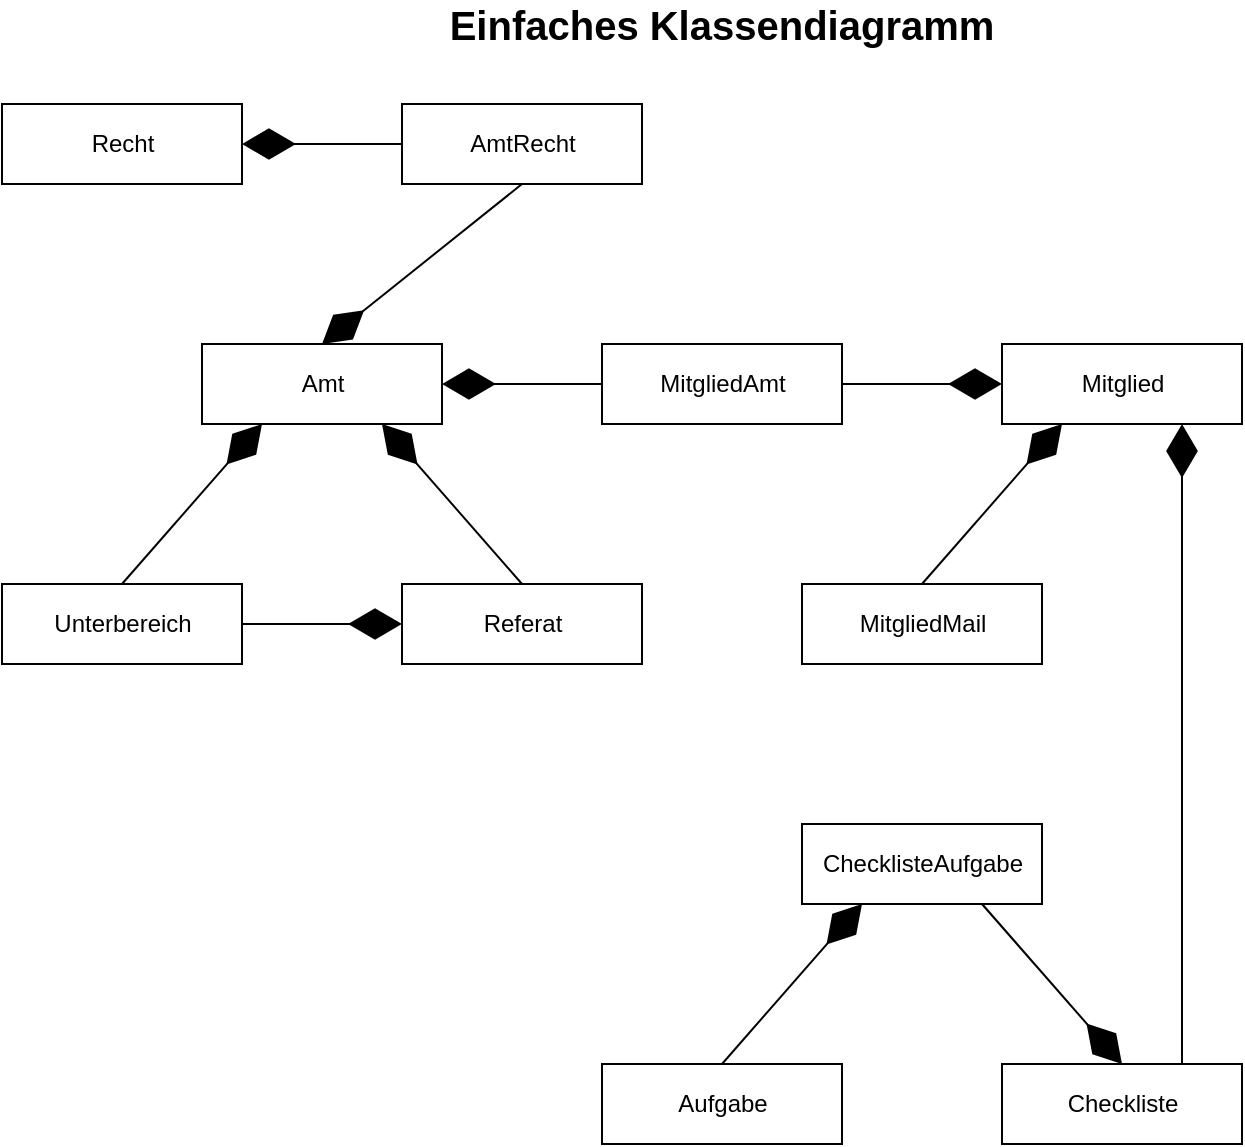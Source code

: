 <mxfile version="13.0.3" type="device" pages="5"><diagram id="-GaCeGY9IQlKQTL6xgo8" name="Klassendiagramm"><mxGraphModel dx="1422" dy="822" grid="1" gridSize="10" guides="1" tooltips="1" connect="1" arrows="1" fold="1" page="1" pageScale="1" pageWidth="827" pageHeight="1169" math="0" shadow="0"><root><mxCell id="0y8ZE8eVX21EEAkt_wUZ-0"/><mxCell id="0y8ZE8eVX21EEAkt_wUZ-1" parent="0y8ZE8eVX21EEAkt_wUZ-0"/><mxCell id="0y8ZE8eVX21EEAkt_wUZ-2" value="Amt" style="html=1;" parent="0y8ZE8eVX21EEAkt_wUZ-1" vertex="1"><mxGeometry x="180" y="200" width="120" height="40" as="geometry"/></mxCell><mxCell id="0y8ZE8eVX21EEAkt_wUZ-3" value="Unterbereich" style="html=1;" parent="0y8ZE8eVX21EEAkt_wUZ-1" vertex="1"><mxGeometry x="80" y="320" width="120" height="40" as="geometry"/></mxCell><mxCell id="0y8ZE8eVX21EEAkt_wUZ-4" value="Referat" style="html=1;" parent="0y8ZE8eVX21EEAkt_wUZ-1" vertex="1"><mxGeometry x="280" y="320" width="120" height="40" as="geometry"/></mxCell><mxCell id="0y8ZE8eVX21EEAkt_wUZ-5" value="Recht" style="html=1;" parent="0y8ZE8eVX21EEAkt_wUZ-1" vertex="1"><mxGeometry x="80" y="80" width="120" height="40" as="geometry"/></mxCell><mxCell id="0y8ZE8eVX21EEAkt_wUZ-6" value="AmtRecht" style="html=1;" parent="0y8ZE8eVX21EEAkt_wUZ-1" vertex="1"><mxGeometry x="280" y="80" width="120" height="40" as="geometry"/></mxCell><mxCell id="0y8ZE8eVX21EEAkt_wUZ-7" value="Checkliste" style="html=1;" parent="0y8ZE8eVX21EEAkt_wUZ-1" vertex="1"><mxGeometry x="580" y="560" width="120" height="40" as="geometry"/></mxCell><mxCell id="0y8ZE8eVX21EEAkt_wUZ-8" value="Aufgabe" style="html=1;" parent="0y8ZE8eVX21EEAkt_wUZ-1" vertex="1"><mxGeometry x="380" y="560" width="120" height="40" as="geometry"/></mxCell><mxCell id="0y8ZE8eVX21EEAkt_wUZ-9" value="ChecklisteAufgabe" style="html=1;" parent="0y8ZE8eVX21EEAkt_wUZ-1" vertex="1"><mxGeometry x="480" y="440" width="120" height="40" as="geometry"/></mxCell><mxCell id="0y8ZE8eVX21EEAkt_wUZ-10" value="Mitglied" style="html=1;" parent="0y8ZE8eVX21EEAkt_wUZ-1" vertex="1"><mxGeometry x="580" y="200" width="120" height="40" as="geometry"/></mxCell><mxCell id="0y8ZE8eVX21EEAkt_wUZ-11" value="MitgliedAmt" style="html=1;" parent="0y8ZE8eVX21EEAkt_wUZ-1" vertex="1"><mxGeometry x="380" y="200" width="120" height="40" as="geometry"/></mxCell><mxCell id="0y8ZE8eVX21EEAkt_wUZ-12" value="MitgliedMail" style="html=1;" parent="0y8ZE8eVX21EEAkt_wUZ-1" vertex="1"><mxGeometry x="480" y="320" width="120" height="40" as="geometry"/></mxCell><mxCell id="0y8ZE8eVX21EEAkt_wUZ-17" value="" style="endArrow=diamondThin;endFill=1;endSize=24;html=1;entryX=0;entryY=0.5;entryDx=0;entryDy=0;exitX=1;exitY=0.5;exitDx=0;exitDy=0;" parent="0y8ZE8eVX21EEAkt_wUZ-1" source="0y8ZE8eVX21EEAkt_wUZ-3" target="0y8ZE8eVX21EEAkt_wUZ-4" edge="1"><mxGeometry width="160" relative="1" as="geometry"><mxPoint x="240" y="430" as="sourcePoint"/><mxPoint x="490" y="460" as="targetPoint"/></mxGeometry></mxCell><mxCell id="0y8ZE8eVX21EEAkt_wUZ-18" value="" style="endArrow=diamondThin;endFill=1;endSize=24;html=1;exitX=0.5;exitY=0;exitDx=0;exitDy=0;entryX=0.75;entryY=1;entryDx=0;entryDy=0;" parent="0y8ZE8eVX21EEAkt_wUZ-1" source="0y8ZE8eVX21EEAkt_wUZ-4" target="0y8ZE8eVX21EEAkt_wUZ-2" edge="1"><mxGeometry width="160" relative="1" as="geometry"><mxPoint x="330" y="460" as="sourcePoint"/><mxPoint x="490" y="460" as="targetPoint"/></mxGeometry></mxCell><mxCell id="0y8ZE8eVX21EEAkt_wUZ-19" value="" style="endArrow=diamondThin;endFill=1;endSize=24;html=1;exitX=0.5;exitY=0;exitDx=0;exitDy=0;entryX=0.25;entryY=1;entryDx=0;entryDy=0;" parent="0y8ZE8eVX21EEAkt_wUZ-1" source="0y8ZE8eVX21EEAkt_wUZ-3" target="0y8ZE8eVX21EEAkt_wUZ-2" edge="1"><mxGeometry width="160" relative="1" as="geometry"><mxPoint x="330" y="460" as="sourcePoint"/><mxPoint x="490" y="460" as="targetPoint"/></mxGeometry></mxCell><mxCell id="0y8ZE8eVX21EEAkt_wUZ-21" value="" style="endArrow=diamondThin;endFill=1;endSize=24;html=1;exitX=0.5;exitY=0;exitDx=0;exitDy=0;entryX=0.25;entryY=1;entryDx=0;entryDy=0;" parent="0y8ZE8eVX21EEAkt_wUZ-1" source="0y8ZE8eVX21EEAkt_wUZ-8" target="0y8ZE8eVX21EEAkt_wUZ-9" edge="1"><mxGeometry width="160" relative="1" as="geometry"><mxPoint x="270" y="700" as="sourcePoint"/><mxPoint x="430" y="700" as="targetPoint"/></mxGeometry></mxCell><mxCell id="0y8ZE8eVX21EEAkt_wUZ-23" value="" style="endArrow=diamondThin;endFill=1;endSize=24;html=1;exitX=0.75;exitY=1;exitDx=0;exitDy=0;entryX=0.5;entryY=0;entryDx=0;entryDy=0;" parent="0y8ZE8eVX21EEAkt_wUZ-1" source="0y8ZE8eVX21EEAkt_wUZ-9" target="0y8ZE8eVX21EEAkt_wUZ-7" edge="1"><mxGeometry width="160" relative="1" as="geometry"><mxPoint x="270" y="700" as="sourcePoint"/><mxPoint x="430" y="700" as="targetPoint"/></mxGeometry></mxCell><mxCell id="0y8ZE8eVX21EEAkt_wUZ-25" value="" style="endArrow=diamondThin;endFill=1;endSize=24;html=1;exitX=0.5;exitY=1;exitDx=0;exitDy=0;entryX=0.5;entryY=0;entryDx=0;entryDy=0;" parent="0y8ZE8eVX21EEAkt_wUZ-1" source="0y8ZE8eVX21EEAkt_wUZ-6" target="0y8ZE8eVX21EEAkt_wUZ-2" edge="1"><mxGeometry width="160" relative="1" as="geometry"><mxPoint x="370" y="200" as="sourcePoint"/><mxPoint x="530" y="200" as="targetPoint"/></mxGeometry></mxCell><mxCell id="0y8ZE8eVX21EEAkt_wUZ-26" value="" style="endArrow=diamondThin;endFill=1;endSize=24;html=1;exitX=0;exitY=0.5;exitDx=0;exitDy=0;entryX=1;entryY=0.5;entryDx=0;entryDy=0;" parent="0y8ZE8eVX21EEAkt_wUZ-1" source="0y8ZE8eVX21EEAkt_wUZ-6" target="0y8ZE8eVX21EEAkt_wUZ-5" edge="1"><mxGeometry width="160" relative="1" as="geometry"><mxPoint x="370" y="200" as="sourcePoint"/><mxPoint x="530" y="200" as="targetPoint"/></mxGeometry></mxCell><mxCell id="0y8ZE8eVX21EEAkt_wUZ-27" value="" style="endArrow=diamondThin;endFill=1;endSize=24;html=1;entryX=0;entryY=0.5;entryDx=0;entryDy=0;exitX=1;exitY=0.5;exitDx=0;exitDy=0;" parent="0y8ZE8eVX21EEAkt_wUZ-1" source="0y8ZE8eVX21EEAkt_wUZ-11" target="0y8ZE8eVX21EEAkt_wUZ-10" edge="1"><mxGeometry width="160" relative="1" as="geometry"><mxPoint x="510" y="260" as="sourcePoint"/><mxPoint x="530" y="270" as="targetPoint"/></mxGeometry></mxCell><mxCell id="0y8ZE8eVX21EEAkt_wUZ-28" value="" style="endArrow=diamondThin;endFill=1;endSize=24;html=1;exitX=0.5;exitY=0;exitDx=0;exitDy=0;entryX=0.25;entryY=1;entryDx=0;entryDy=0;" parent="0y8ZE8eVX21EEAkt_wUZ-1" source="0y8ZE8eVX21EEAkt_wUZ-12" target="0y8ZE8eVX21EEAkt_wUZ-10" edge="1"><mxGeometry width="160" relative="1" as="geometry"><mxPoint x="330" y="360" as="sourcePoint"/><mxPoint x="490" y="360" as="targetPoint"/></mxGeometry></mxCell><mxCell id="0y8ZE8eVX21EEAkt_wUZ-29" value="" style="endArrow=diamondThin;endFill=1;endSize=24;html=1;exitX=0;exitY=0.5;exitDx=0;exitDy=0;entryX=1;entryY=0.5;entryDx=0;entryDy=0;" parent="0y8ZE8eVX21EEAkt_wUZ-1" source="0y8ZE8eVX21EEAkt_wUZ-11" target="0y8ZE8eVX21EEAkt_wUZ-2" edge="1"><mxGeometry width="160" relative="1" as="geometry"><mxPoint x="370" y="360" as="sourcePoint"/><mxPoint x="530" y="360" as="targetPoint"/></mxGeometry></mxCell><mxCell id="0y8ZE8eVX21EEAkt_wUZ-30" value="Einfaches Klassendiagramm" style="text;html=1;strokeColor=none;fillColor=none;align=center;verticalAlign=middle;whiteSpace=wrap;rounded=0;fontStyle=1;fontSize=20;" parent="0y8ZE8eVX21EEAkt_wUZ-1" vertex="1"><mxGeometry x="280" y="30" width="320" height="20" as="geometry"/></mxCell><mxCell id="yAGW6sIzhvujSGLpkIu1-0" value="" style="endArrow=diamondThin;endFill=1;endSize=24;html=1;fontSize=20;entryX=0.75;entryY=1;entryDx=0;entryDy=0;exitX=0.75;exitY=0;exitDx=0;exitDy=0;" parent="0y8ZE8eVX21EEAkt_wUZ-1" source="0y8ZE8eVX21EEAkt_wUZ-7" target="0y8ZE8eVX21EEAkt_wUZ-10" edge="1"><mxGeometry width="160" relative="1" as="geometry"><mxPoint x="690" y="370" as="sourcePoint"/><mxPoint x="530" y="380" as="targetPoint"/></mxGeometry></mxCell></root></mxGraphModel></diagram><diagram id="AsVw8zVLFvLbzTqLfMkw" name="Paketdiagramm"><mxGraphModel dx="1422" dy="822" grid="1" gridSize="10" guides="1" tooltips="1" connect="1" arrows="1" fold="1" page="1" pageScale="1" pageWidth="827" pageHeight="1169" math="0" shadow="0"><root><mxCell id="0"/><mxCell id="1" parent="0"/><mxCell id="ZtEYIvTHr4DzocXvCcvD-11" value="" style="group" parent="1" vertex="1" connectable="0"><mxGeometry x="80" y="300" width="200" height="140" as="geometry"/></mxCell><mxCell id="ZtEYIvTHr4DzocXvCcvD-12" value="Historie" style="html=1;fontStyle=1;" parent="ZtEYIvTHr4DzocXvCcvD-11" vertex="1"><mxGeometry width="101.25" height="20" as="geometry"/></mxCell><mxCell id="ZtEYIvTHr4DzocXvCcvD-13" value="" style="rounded=0;whiteSpace=wrap;html=1;" parent="ZtEYIvTHr4DzocXvCcvD-11" vertex="1"><mxGeometry y="20" width="200" height="110" as="geometry"/></mxCell><mxCell id="ZtEYIvTHr4DzocXvCcvD-41" value="Historie laden" style="html=1;dropTarget=0;" parent="ZtEYIvTHr4DzocXvCcvD-11" vertex="1"><mxGeometry x="10" y="30" width="180" height="40" as="geometry"/></mxCell><mxCell id="ZtEYIvTHr4DzocXvCcvD-42" value="" style="shape=component;jettyWidth=8;jettyHeight=4;" parent="ZtEYIvTHr4DzocXvCcvD-41" vertex="1"><mxGeometry x="1" width="20" height="20" relative="1" as="geometry"><mxPoint x="-27" y="7" as="offset"/></mxGeometry></mxCell><mxCell id="ZtEYIvTHr4DzocXvCcvD-43" value="Historie filtern" style="html=1;dropTarget=0;" parent="ZtEYIvTHr4DzocXvCcvD-11" vertex="1"><mxGeometry x="10" y="80" width="180" height="40" as="geometry"/></mxCell><mxCell id="ZtEYIvTHr4DzocXvCcvD-44" value="" style="shape=component;jettyWidth=8;jettyHeight=4;" parent="ZtEYIvTHr4DzocXvCcvD-43" vertex="1"><mxGeometry x="1" width="20" height="20" relative="1" as="geometry"><mxPoint x="-27" y="7" as="offset"/></mxGeometry></mxCell><mxCell id="ZtEYIvTHr4DzocXvCcvD-38" value="" style="group" parent="1" vertex="1" connectable="0"><mxGeometry x="80" y="100" width="200" height="100" as="geometry"/></mxCell><mxCell id="ZtEYIvTHr4DzocXvCcvD-39" value="Ämter" style="html=1;fontStyle=1;" parent="ZtEYIvTHr4DzocXvCcvD-38" vertex="1"><mxGeometry width="101.25" height="20" as="geometry"/></mxCell><mxCell id="ZtEYIvTHr4DzocXvCcvD-40" value="" style="rounded=0;whiteSpace=wrap;html=1;" parent="ZtEYIvTHr4DzocXvCcvD-38" vertex="1"><mxGeometry y="20" width="200" height="60" as="geometry"/></mxCell><mxCell id="ZtEYIvTHr4DzocXvCcvD-36" value="Ämter auflisten" style="html=1;dropTarget=0;" parent="ZtEYIvTHr4DzocXvCcvD-38" vertex="1"><mxGeometry x="10" y="30" width="180" height="40" as="geometry"/></mxCell><mxCell id="ZtEYIvTHr4DzocXvCcvD-37" value="" style="shape=component;jettyWidth=8;jettyHeight=4;" parent="ZtEYIvTHr4DzocXvCcvD-36" vertex="1"><mxGeometry x="1" width="20" height="20" relative="1" as="geometry"><mxPoint x="-27" y="7" as="offset"/></mxGeometry></mxCell><mxCell id="ZtEYIvTHr4DzocXvCcvD-45" value="" style="group" parent="1" vertex="1" connectable="0"><mxGeometry x="80" y="200" width="200" height="100" as="geometry"/></mxCell><mxCell id="ZtEYIvTHr4DzocXvCcvD-46" value="Checklisten" style="html=1;fontStyle=1;" parent="ZtEYIvTHr4DzocXvCcvD-45" vertex="1"><mxGeometry width="101.25" height="20" as="geometry"/></mxCell><mxCell id="ZtEYIvTHr4DzocXvCcvD-47" value="" style="rounded=0;whiteSpace=wrap;html=1;" parent="ZtEYIvTHr4DzocXvCcvD-45" vertex="1"><mxGeometry y="20" width="200" height="60" as="geometry"/></mxCell><mxCell id="ZtEYIvTHr4DzocXvCcvD-48" value="Checklisten auflisten" style="html=1;dropTarget=0;" parent="ZtEYIvTHr4DzocXvCcvD-45" vertex="1"><mxGeometry x="10" y="30" width="180" height="40" as="geometry"/></mxCell><mxCell id="ZtEYIvTHr4DzocXvCcvD-49" value="" style="shape=component;jettyWidth=8;jettyHeight=4;" parent="ZtEYIvTHr4DzocXvCcvD-48" vertex="1"><mxGeometry x="1" width="20" height="20" relative="1" as="geometry"><mxPoint x="-27" y="7" as="offset"/></mxGeometry></mxCell><mxCell id="ZtEYIvTHr4DzocXvCcvD-50" value="" style="group" parent="1" vertex="1" connectable="0"><mxGeometry x="80" y="450" width="200" height="140" as="geometry"/></mxCell><mxCell id="ZtEYIvTHr4DzocXvCcvD-51" value="Login" style="html=1;fontStyle=1;" parent="ZtEYIvTHr4DzocXvCcvD-50" vertex="1"><mxGeometry width="101.25" height="20" as="geometry"/></mxCell><mxCell id="ZtEYIvTHr4DzocXvCcvD-52" value="" style="rounded=0;whiteSpace=wrap;html=1;" parent="ZtEYIvTHr4DzocXvCcvD-50" vertex="1"><mxGeometry y="20" width="200" height="110" as="geometry"/></mxCell><mxCell id="ZtEYIvTHr4DzocXvCcvD-53" value="Loginseite zeigen" style="html=1;dropTarget=0;" parent="ZtEYIvTHr4DzocXvCcvD-50" vertex="1"><mxGeometry x="10" y="30" width="180" height="40" as="geometry"/></mxCell><mxCell id="ZtEYIvTHr4DzocXvCcvD-54" value="" style="shape=component;jettyWidth=8;jettyHeight=4;" parent="ZtEYIvTHr4DzocXvCcvD-53" vertex="1"><mxGeometry x="1" width="20" height="20" relative="1" as="geometry"><mxPoint x="-27" y="7" as="offset"/></mxGeometry></mxCell><mxCell id="ZtEYIvTHr4DzocXvCcvD-55" value="Ausloggen" style="html=1;dropTarget=0;" parent="ZtEYIvTHr4DzocXvCcvD-50" vertex="1"><mxGeometry x="10" y="80" width="180" height="40" as="geometry"/></mxCell><mxCell id="ZtEYIvTHr4DzocXvCcvD-56" value="" style="shape=component;jettyWidth=8;jettyHeight=4;" parent="ZtEYIvTHr4DzocXvCcvD-55" vertex="1"><mxGeometry x="1" width="20" height="20" relative="1" as="geometry"><mxPoint x="-27" y="7" as="offset"/></mxGeometry></mxCell><mxCell id="h5VkDPqhMnkX-ynNNatX-1" value="Paketdiagramm (mit Komponenten)" style="text;html=1;strokeColor=none;fillColor=none;align=center;verticalAlign=middle;whiteSpace=wrap;rounded=0;fontStyle=1;fontSize=20;" parent="1" vertex="1"><mxGeometry x="240" y="40" width="360" height="20" as="geometry"/></mxCell><mxCell id="65u9A88P5cEzna891xhk-3" value="" style="group" parent="1" vertex="1" connectable="0"><mxGeometry x="320" y="100" width="390" height="380" as="geometry"/></mxCell><mxCell id="ZtEYIvTHr4DzocXvCcvD-16" value="Mitglieder" style="html=1;fontStyle=1;" parent="65u9A88P5cEzna891xhk-3" vertex="1"><mxGeometry width="81" height="20" as="geometry"/></mxCell><mxCell id="ZtEYIvTHr4DzocXvCcvD-17" value="" style="rounded=0;whiteSpace=wrap;html=1;" parent="65u9A88P5cEzna891xhk-3" vertex="1"><mxGeometry y="20" width="390" height="360" as="geometry"/></mxCell><mxCell id="ZtEYIvTHr4DzocXvCcvD-57" value="Mitglieder auflisten" style="html=1;dropTarget=0;" parent="65u9A88P5cEzna891xhk-3" vertex="1"><mxGeometry x="10" y="30" width="180" height="40" as="geometry"/></mxCell><mxCell id="ZtEYIvTHr4DzocXvCcvD-58" value="" style="shape=component;jettyWidth=8;jettyHeight=4;" parent="ZtEYIvTHr4DzocXvCcvD-57" vertex="1"><mxGeometry x="1" width="20" height="20" relative="1" as="geometry"><mxPoint x="-27" y="7" as="offset"/></mxGeometry></mxCell><mxCell id="ZtEYIvTHr4DzocXvCcvD-59" value="mitglied_laden" style="html=1;dropTarget=0;" parent="65u9A88P5cEzna891xhk-3" vertex="1"><mxGeometry x="10" y="80" width="180" height="40" as="geometry"/></mxCell><mxCell id="ZtEYIvTHr4DzocXvCcvD-60" value="" style="shape=component;jettyWidth=8;jettyHeight=4;" parent="ZtEYIvTHr4DzocXvCcvD-59" vertex="1"><mxGeometry x="1" width="20" height="20" relative="1" as="geometry"><mxPoint x="-27" y="7" as="offset"/></mxGeometry></mxCell><mxCell id="ZtEYIvTHr4DzocXvCcvD-61" value="Mitglieder löschen" style="html=1;dropTarget=0;" parent="65u9A88P5cEzna891xhk-3" vertex="1"><mxGeometry x="10" y="130" width="180" height="40" as="geometry"/></mxCell><mxCell id="ZtEYIvTHr4DzocXvCcvD-62" value="" style="shape=component;jettyWidth=8;jettyHeight=4;" parent="ZtEYIvTHr4DzocXvCcvD-61" vertex="1"><mxGeometry x="1" width="20" height="20" relative="1" as="geometry"><mxPoint x="-27" y="7" as="offset"/></mxGeometry></mxCell><mxCell id="ZtEYIvTHr4DzocXvCcvD-63" value="Mitglied erstellen" style="html=1;dropTarget=0;" parent="65u9A88P5cEzna891xhk-3" vertex="1"><mxGeometry x="10" y="180" width="180" height="40" as="geometry"/></mxCell><mxCell id="ZtEYIvTHr4DzocXvCcvD-64" value="" style="shape=component;jettyWidth=8;jettyHeight=4;" parent="ZtEYIvTHr4DzocXvCcvD-63" vertex="1"><mxGeometry x="1" width="20" height="20" relative="1" as="geometry"><mxPoint x="-27" y="7" as="offset"/></mxGeometry></mxCell><mxCell id="ZtEYIvTHr4DzocXvCcvD-65" value="Bereiche laden" style="html=1;dropTarget=0;" parent="65u9A88P5cEzna891xhk-3" vertex="1"><mxGeometry x="10" y="230" width="180" height="40" as="geometry"/></mxCell><mxCell id="ZtEYIvTHr4DzocXvCcvD-66" value="" style="shape=component;jettyWidth=8;jettyHeight=4;" parent="ZtEYIvTHr4DzocXvCcvD-65" vertex="1"><mxGeometry x="1" width="20" height="20" relative="1" as="geometry"><mxPoint x="-27" y="7" as="offset"/></mxGeometry></mxCell><mxCell id="ZtEYIvTHr4DzocXvCcvD-67" value="Ämter laden" style="html=1;dropTarget=0;" parent="65u9A88P5cEzna891xhk-3" vertex="1"><mxGeometry x="10" y="280" width="180" height="40" as="geometry"/></mxCell><mxCell id="ZtEYIvTHr4DzocXvCcvD-68" value="" style="shape=component;jettyWidth=8;jettyHeight=4;" parent="ZtEYIvTHr4DzocXvCcvD-67" vertex="1"><mxGeometry x="1" width="20" height="20" relative="1" as="geometry"><mxPoint x="-27" y="7" as="offset"/></mxGeometry></mxCell><mxCell id="ZtEYIvTHr4DzocXvCcvD-69" value="Amtsfeld laden" style="html=1;dropTarget=0;" parent="65u9A88P5cEzna891xhk-3" vertex="1"><mxGeometry x="10" y="330" width="180" height="40" as="geometry"/></mxCell><mxCell id="ZtEYIvTHr4DzocXvCcvD-70" value="" style="shape=component;jettyWidth=8;jettyHeight=4;" parent="ZtEYIvTHr4DzocXvCcvD-69" vertex="1"><mxGeometry x="1" width="20" height="20" relative="1" as="geometry"><mxPoint x="-27" y="7" as="offset"/></mxGeometry></mxCell><mxCell id="ZtEYIvTHr4DzocXvCcvD-71" value="Amt löschen" style="html=1;dropTarget=0;" parent="65u9A88P5cEzna891xhk-3" vertex="1"><mxGeometry x="200" y="30" width="180" height="40" as="geometry"/></mxCell><mxCell id="ZtEYIvTHr4DzocXvCcvD-72" value="" style="shape=component;jettyWidth=8;jettyHeight=4;" parent="ZtEYIvTHr4DzocXvCcvD-71" vertex="1"><mxGeometry x="1" width="20" height="20" relative="1" as="geometry"><mxPoint x="-27" y="7" as="offset"/></mxGeometry></mxCell><mxCell id="ZtEYIvTHr4DzocXvCcvD-73" value="Emailfeld laden" style="html=1;dropTarget=0;" parent="65u9A88P5cEzna891xhk-3" vertex="1"><mxGeometry x="200" y="80" width="180" height="40" as="geometry"/></mxCell><mxCell id="ZtEYIvTHr4DzocXvCcvD-74" value="" style="shape=component;jettyWidth=8;jettyHeight=4;" parent="ZtEYIvTHr4DzocXvCcvD-73" vertex="1"><mxGeometry x="1" width="20" height="20" relative="1" as="geometry"><mxPoint x="-27" y="7" as="offset"/></mxGeometry></mxCell><mxCell id="ZtEYIvTHr4DzocXvCcvD-75" value="Email löschen" style="html=1;dropTarget=0;" parent="65u9A88P5cEzna891xhk-3" vertex="1"><mxGeometry x="200" y="130" width="180" height="40" as="geometry"/></mxCell><mxCell id="ZtEYIvTHr4DzocXvCcvD-76" value="" style="shape=component;jettyWidth=8;jettyHeight=4;" parent="ZtEYIvTHr4DzocXvCcvD-75" vertex="1"><mxGeometry x="1" width="20" height="20" relative="1" as="geometry"><mxPoint x="-27" y="7" as="offset"/></mxGeometry></mxCell><mxCell id="ZtEYIvTHr4DzocXvCcvD-77" value="Erstellen" style="html=1;dropTarget=0;" parent="65u9A88P5cEzna891xhk-3" vertex="1"><mxGeometry x="200" y="180" width="180" height="40" as="geometry"/></mxCell><mxCell id="ZtEYIvTHr4DzocXvCcvD-78" value="" style="shape=component;jettyWidth=8;jettyHeight=4;" parent="ZtEYIvTHr4DzocXvCcvD-77" vertex="1"><mxGeometry x="1" width="20" height="20" relative="1" as="geometry"><mxPoint x="-27" y="7" as="offset"/></mxGeometry></mxCell><mxCell id="ZtEYIvTHr4DzocXvCcvD-79" value="Mitglied bearbeiten" style="html=1;dropTarget=0;" parent="65u9A88P5cEzna891xhk-3" vertex="1"><mxGeometry x="200" y="230" width="180" height="40" as="geometry"/></mxCell><mxCell id="ZtEYIvTHr4DzocXvCcvD-80" value="" style="shape=component;jettyWidth=8;jettyHeight=4;" parent="ZtEYIvTHr4DzocXvCcvD-79" vertex="1"><mxGeometry x="1" width="20" height="20" relative="1" as="geometry"><mxPoint x="-27" y="7" as="offset"/></mxGeometry></mxCell><mxCell id="ZtEYIvTHr4DzocXvCcvD-83" value="Speichern" style="html=1;dropTarget=0;" parent="65u9A88P5cEzna891xhk-3" vertex="1"><mxGeometry x="200" y="280" width="180" height="40" as="geometry"/></mxCell><mxCell id="ZtEYIvTHr4DzocXvCcvD-84" value="" style="shape=component;jettyWidth=8;jettyHeight=4;" parent="ZtEYIvTHr4DzocXvCcvD-83" vertex="1"><mxGeometry x="1" width="20" height="20" relative="1" as="geometry"><mxPoint x="-27" y="7" as="offset"/></mxGeometry></mxCell><mxCell id="ZtEYIvTHr4DzocXvCcvD-85" value="Suchen" style="html=1;dropTarget=0;" parent="65u9A88P5cEzna891xhk-3" vertex="1"><mxGeometry x="200" y="330" width="180" height="40" as="geometry"/></mxCell><mxCell id="ZtEYIvTHr4DzocXvCcvD-86" value="" style="shape=component;jettyWidth=8;jettyHeight=4;" parent="ZtEYIvTHr4DzocXvCcvD-85" vertex="1"><mxGeometry x="1" width="20" height="20" relative="1" as="geometry"><mxPoint x="-27" y="7" as="offset"/></mxGeometry></mxCell></root></mxGraphModel></diagram><diagram id="vY0G9lZtcOdFM9gfPgwy" name="Sequenzdiagramm"><mxGraphModel dx="1185" dy="685" grid="1" gridSize="10" guides="1" tooltips="1" connect="1" arrows="1" fold="1" page="1" pageScale="1" pageWidth="827" pageHeight="1169" math="0" shadow="0"><root><mxCell id="CJ8MCww3Irjh6LyP0EhU-0"/><mxCell id="CJ8MCww3Irjh6LyP0EhU-1" parent="CJ8MCww3Irjh6LyP0EhU-0"/><mxCell id="CJ8MCww3Irjh6LyP0EhU-2" value="datasets:Model" style="shape=umlLifeline;perimeter=lifelinePerimeter;whiteSpace=wrap;html=1;container=1;collapsible=0;recursiveResize=0;outlineConnect=0;" parent="CJ8MCww3Irjh6LyP0EhU-1" vertex="1"><mxGeometry x="40" y="400" width="120" height="200" as="geometry"/></mxCell><mxCell id="CJ8MCww3Irjh6LyP0EhU-3" value="" style="html=1;points=[];perimeter=orthogonalPerimeter;" parent="CJ8MCww3Irjh6LyP0EhU-2" vertex="1"><mxGeometry x="55" y="80" width="10" height="60" as="geometry"/></mxCell><mxCell id="CJ8MCww3Irjh6LyP0EhU-4" value="response:Template" style="shape=umlLifeline;perimeter=lifelinePerimeter;whiteSpace=wrap;html=1;container=1;collapsible=0;recursiveResize=0;outlineConnect=0;" parent="CJ8MCww3Irjh6LyP0EhU-1" vertex="1"><mxGeometry x="440" y="500" width="120" height="200" as="geometry"/></mxCell><mxCell id="CJ8MCww3Irjh6LyP0EhU-5" value="" style="html=1;points=[];perimeter=orthogonalPerimeter;" parent="CJ8MCww3Irjh6LyP0EhU-4" vertex="1"><mxGeometry x="55" y="80" width="10" height="60" as="geometry"/></mxCell><mxCell id="CJ8MCww3Irjh6LyP0EhU-6" value=":View" style="shape=umlLifeline;perimeter=lifelinePerimeter;whiteSpace=wrap;html=1;container=1;collapsible=0;recursiveResize=0;outlineConnect=0;" parent="CJ8MCww3Irjh6LyP0EhU-1" vertex="1"><mxGeometry x="240" y="120" width="120" height="720" as="geometry"/></mxCell><mxCell id="CJ8MCww3Irjh6LyP0EhU-7" value="" style="html=1;points=[];perimeter=orthogonalPerimeter;" parent="CJ8MCww3Irjh6LyP0EhU-6" vertex="1"><mxGeometry x="55" y="80" width="10" height="590" as="geometry"/></mxCell><mxCell id="CJ8MCww3Irjh6LyP0EhU-8" value="Queries" style="html=1;verticalAlign=bottom;endArrow=block;entryX=1;entryY=0;" parent="CJ8MCww3Irjh6LyP0EhU-1" target="CJ8MCww3Irjh6LyP0EhU-3" edge="1"><mxGeometry relative="1" as="geometry"><mxPoint x="299.5" y="480" as="sourcePoint"/></mxGeometry></mxCell><mxCell id="CJ8MCww3Irjh6LyP0EhU-9" value="datasets" style="html=1;verticalAlign=bottom;endArrow=open;dashed=1;endSize=8;exitX=1;exitY=0.95;" parent="CJ8MCww3Irjh6LyP0EhU-1" source="CJ8MCww3Irjh6LyP0EhU-3" edge="1"><mxGeometry relative="1" as="geometry"><mxPoint x="299.5" y="537" as="targetPoint"/></mxGeometry></mxCell><mxCell id="CJ8MCww3Irjh6LyP0EhU-10" value="datasets" style="html=1;verticalAlign=bottom;endArrow=block;entryX=0;entryY=0;" parent="CJ8MCww3Irjh6LyP0EhU-1" edge="1"><mxGeometry relative="1" as="geometry"><mxPoint x="300.5" y="580" as="sourcePoint"/><mxPoint x="496" y="580" as="targetPoint"/></mxGeometry></mxCell><mxCell id="CJ8MCww3Irjh6LyP0EhU-11" value="response" style="html=1;verticalAlign=bottom;endArrow=open;dashed=1;endSize=8;exitX=0;exitY=0.95;" parent="CJ8MCww3Irjh6LyP0EhU-1" source="CJ8MCww3Irjh6LyP0EhU-5" edge="1"><mxGeometry relative="1" as="geometry"><mxPoint x="299.5" y="637" as="targetPoint"/></mxGeometry></mxCell><mxCell id="CJ8MCww3Irjh6LyP0EhU-12" value="" style="shape=umlLifeline;participant=umlActor;perimeter=lifelinePerimeter;whiteSpace=wrap;html=1;container=1;collapsible=0;recursiveResize=0;verticalAlign=top;spacingTop=36;labelBackgroundColor=#ffffff;outlineConnect=0;" parent="CJ8MCww3Irjh6LyP0EhU-1" vertex="1"><mxGeometry x="630" y="120" width="20" height="720" as="geometry"/></mxCell><mxCell id="CJ8MCww3Irjh6LyP0EhU-13" value="HttpRequest" style="html=1;verticalAlign=bottom;endArrow=block;entryX=1;entryY=0;" parent="CJ8MCww3Irjh6LyP0EhU-1" source="CJ8MCww3Irjh6LyP0EhU-12" target="CJ8MCww3Irjh6LyP0EhU-7" edge="1"><mxGeometry relative="1" as="geometry"><mxPoint x="420" y="200" as="sourcePoint"/></mxGeometry></mxCell><mxCell id="CJ8MCww3Irjh6LyP0EhU-14" value="response" style="html=1;verticalAlign=bottom;endArrow=open;dashed=1;endSize=8;exitX=1;exitY=0.95;" parent="CJ8MCww3Irjh6LyP0EhU-1" source="CJ8MCww3Irjh6LyP0EhU-7" target="CJ8MCww3Irjh6LyP0EhU-12" edge="1"><mxGeometry relative="1" as="geometry"><mxPoint x="420" y="257" as="targetPoint"/></mxGeometry></mxCell><mxCell id="CJ8MCww3Irjh6LyP0EhU-15" value="" style="shape=umlDestroy;whiteSpace=wrap;html=1;strokeWidth=3;" parent="CJ8MCww3Irjh6LyP0EhU-1" vertex="1"><mxGeometry x="85" y="585" width="30" height="30" as="geometry"/></mxCell><mxCell id="CJ8MCww3Irjh6LyP0EhU-16" value="" style="shape=umlDestroy;whiteSpace=wrap;html=1;strokeWidth=3;direction=south;" parent="CJ8MCww3Irjh6LyP0EhU-1" vertex="1"><mxGeometry x="485" y="680" width="30" height="30" as="geometry"/></mxCell><mxCell id="hn4X3IY0B-VKWeVxZwXP-0" value=":Authenticator" style="shape=umlLifeline;perimeter=lifelinePerimeter;whiteSpace=wrap;html=1;container=1;collapsible=0;recursiveResize=0;outlineConnect=0;" parent="CJ8MCww3Irjh6LyP0EhU-1" vertex="1"><mxGeometry x="440" y="240" width="120" height="200" as="geometry"/></mxCell><mxCell id="hn4X3IY0B-VKWeVxZwXP-3" value="" style="html=1;points=[];perimeter=orthogonalPerimeter;fontSize=12;align=center;" parent="hn4X3IY0B-VKWeVxZwXP-0" vertex="1"><mxGeometry x="55" y="70" width="10" height="80" as="geometry"/></mxCell><mxCell id="hn4X3IY0B-VKWeVxZwXP-4" value="is authenticated" style="html=1;verticalAlign=bottom;endArrow=block;entryX=0;entryY=0;fontSize=12;" parent="CJ8MCww3Irjh6LyP0EhU-1" target="hn4X3IY0B-VKWeVxZwXP-3" edge="1"><mxGeometry relative="1" as="geometry"><mxPoint x="299.5" y="310" as="sourcePoint"/></mxGeometry></mxCell><mxCell id="hn4X3IY0B-VKWeVxZwXP-5" value="response" style="html=1;verticalAlign=bottom;endArrow=open;dashed=1;endSize=8;exitX=0;exitY=0.95;fontSize=12;" parent="CJ8MCww3Irjh6LyP0EhU-1" source="hn4X3IY0B-VKWeVxZwXP-3" edge="1"><mxGeometry relative="1" as="geometry"><mxPoint x="299.5" y="386" as="targetPoint"/></mxGeometry></mxCell><mxCell id="BUovNiyqTJJxUNepbNkH-0" value="Queries nur&lt;br&gt;abgeschickt,&lt;br&gt;wenn Berechtigung" style="shape=note;whiteSpace=wrap;html=1;size=14;verticalAlign=top;align=left;spacingTop=-6;fillColor=#FFFFFF;fontSize=12;" parent="CJ8MCww3Irjh6LyP0EhU-1" vertex="1"><mxGeometry x="170" y="390" width="100" height="70" as="geometry"/></mxCell><mxCell id="WgeR6Xj1DVaZSTVrqY7k-0" value="Sequenzdiagramm: View" style="text;html=1;strokeColor=none;fillColor=none;align=center;verticalAlign=middle;whiteSpace=wrap;rounded=0;fontStyle=1;fontSize=20;" vertex="1" parent="CJ8MCww3Irjh6LyP0EhU-1"><mxGeometry x="270" y="50" width="360" height="20" as="geometry"/></mxCell></root></mxGraphModel></diagram><diagram id="8K9ZD71a9LLAOo3E5pXT" name="Aktivitätsdiagramm"><mxGraphModel dx="1422" dy="822" grid="1" gridSize="10" guides="1" tooltips="1" connect="1" arrows="1" fold="1" page="1" pageScale="1" pageWidth="827" pageHeight="1169" math="0" shadow="0"><root><mxCell id="kfBVED1gOspUdAxqiH8_-0"/><mxCell id="kfBVED1gOspUdAxqiH8_-1" parent="kfBVED1gOspUdAxqiH8_-0"/><mxCell id="mnKSm4saa9cv9vjg_Uoq-3" value="" style="ellipse;html=1;shape=startState;fillColor=#000000;strokeColor=#ff0000;fontSize=12;align=center;" parent="kfBVED1gOspUdAxqiH8_-1" vertex="1"><mxGeometry x="285" y="90" width="30" height="30" as="geometry"/></mxCell><mxCell id="mnKSm4saa9cv9vjg_Uoq-4" value="" style="edgeStyle=orthogonalEdgeStyle;html=1;verticalAlign=bottom;endArrow=open;endSize=8;strokeColor=#ff0000;fontSize=12;entryX=0.5;entryY=0;entryDx=0;entryDy=0;" parent="kfBVED1gOspUdAxqiH8_-1" source="mnKSm4saa9cv9vjg_Uoq-3" target="mnKSm4saa9cv9vjg_Uoq-5" edge="1"><mxGeometry relative="1" as="geometry"><mxPoint x="325" y="210" as="targetPoint"/></mxGeometry></mxCell><mxCell id="mnKSm4saa9cv9vjg_Uoq-5" value="über Nutzer kommt Anfrage" style="rounded=1;whiteSpace=wrap;html=1;arcSize=40;fontColor=#000000;fillColor=#ffffc0;strokeColor=#ff0000;align=center;" parent="kfBVED1gOspUdAxqiH8_-1" vertex="1"><mxGeometry x="240" y="160" width="120" height="40" as="geometry"/></mxCell><mxCell id="mnKSm4saa9cv9vjg_Uoq-6" value="" style="edgeStyle=orthogonalEdgeStyle;html=1;verticalAlign=bottom;endArrow=open;endSize=8;strokeColor=#ff0000;fontSize=12;entryX=0.5;entryY=0;entryDx=0;entryDy=0;" parent="kfBVED1gOspUdAxqiH8_-1" source="mnKSm4saa9cv9vjg_Uoq-5" target="mnKSm4saa9cv9vjg_Uoq-7" edge="1"><mxGeometry relative="1" as="geometry"><mxPoint x="300" y="230" as="targetPoint"/></mxGeometry></mxCell><mxCell id="mnKSm4saa9cv9vjg_Uoq-7" value="ist authentifiziert" style="rhombus;whiteSpace=wrap;html=1;fillColor=#ffffc0;strokeColor=#ff0000;fontSize=12;align=center;" parent="kfBVED1gOspUdAxqiH8_-1" vertex="1"><mxGeometry x="240" y="240" width="120" height="40" as="geometry"/></mxCell><mxCell id="mnKSm4saa9cv9vjg_Uoq-8" value="no" style="edgeStyle=orthogonalEdgeStyle;html=1;align=left;verticalAlign=bottom;endArrow=open;endSize=8;strokeColor=#ff0000;fontSize=12;entryX=0.5;entryY=0;entryDx=0;entryDy=0;" parent="kfBVED1gOspUdAxqiH8_-1" source="mnKSm4saa9cv9vjg_Uoq-7" target="CWHxUDsUyC_DpH_xrM1V-2" edge="1"><mxGeometry x="-1" relative="1" as="geometry"><mxPoint x="400" y="260" as="targetPoint"/></mxGeometry></mxCell><mxCell id="mnKSm4saa9cv9vjg_Uoq-9" value="yes" style="edgeStyle=orthogonalEdgeStyle;html=1;align=left;verticalAlign=top;endArrow=open;endSize=8;strokeColor=#ff0000;fontSize=12;entryX=0.5;entryY=0;entryDx=0;entryDy=0;" parent="kfBVED1gOspUdAxqiH8_-1" source="mnKSm4saa9cv9vjg_Uoq-7" target="23Mu9b3D6P8RW61K_x-R-2" edge="1"><mxGeometry x="-1" relative="1" as="geometry"><mxPoint x="300" y="320" as="targetPoint"/></mxGeometry></mxCell><mxCell id="23Mu9b3D6P8RW61K_x-R-2" value="frage benötigte Datensätze an" style="rounded=1;whiteSpace=wrap;html=1;arcSize=40;fontColor=#000000;fillColor=#ffffc0;strokeColor=#ff0000;align=center;" parent="kfBVED1gOspUdAxqiH8_-1" vertex="1"><mxGeometry x="240" y="320" width="120" height="40" as="geometry"/></mxCell><mxCell id="23Mu9b3D6P8RW61K_x-R-3" value="" style="edgeStyle=orthogonalEdgeStyle;html=1;verticalAlign=bottom;endArrow=open;endSize=8;strokeColor=#ff0000;fontSize=12;entryX=0.5;entryY=0;entryDx=0;entryDy=0;" parent="kfBVED1gOspUdAxqiH8_-1" source="23Mu9b3D6P8RW61K_x-R-2" target="CWtjF-1qUWrFiMO7a-ms-0" edge="1"><mxGeometry relative="1" as="geometry"><mxPoint x="300" y="390" as="targetPoint"/></mxGeometry></mxCell><mxCell id="23Mu9b3D6P8RW61K_x-R-4" value="" style="ellipse;html=1;shape=endState;fillColor=#000000;strokeColor=#ff0000;fontSize=12;align=center;" parent="kfBVED1gOspUdAxqiH8_-1" vertex="1"><mxGeometry x="285" y="560" width="30" height="30" as="geometry"/></mxCell><mxCell id="CWtjF-1qUWrFiMO7a-ms-0" value="View-spezifische Funktionalitäten" style="rounded=1;whiteSpace=wrap;html=1;arcSize=40;fontColor=#000000;fillColor=#ffffc0;strokeColor=#ff0000;align=center;" parent="kfBVED1gOspUdAxqiH8_-1" vertex="1"><mxGeometry x="240" y="400" width="120" height="40" as="geometry"/></mxCell><mxCell id="CWtjF-1qUWrFiMO7a-ms-1" value="" style="edgeStyle=orthogonalEdgeStyle;html=1;verticalAlign=bottom;endArrow=open;endSize=8;strokeColor=#ff0000;fontSize=12;entryX=0.5;entryY=0;entryDx=0;entryDy=0;" parent="kfBVED1gOspUdAxqiH8_-1" source="CWtjF-1qUWrFiMO7a-ms-0" target="CWHxUDsUyC_DpH_xrM1V-0" edge="1"><mxGeometry relative="1" as="geometry"><mxPoint x="300" y="460" as="targetPoint"/></mxGeometry></mxCell><mxCell id="CWHxUDsUyC_DpH_xrM1V-0" value="übergebe Datensätze an Template" style="rounded=1;whiteSpace=wrap;html=1;arcSize=40;fontColor=#000000;fillColor=#ffffc0;strokeColor=#ff0000;align=center;" parent="kfBVED1gOspUdAxqiH8_-1" vertex="1"><mxGeometry x="240" y="480" width="120" height="40" as="geometry"/></mxCell><mxCell id="CWHxUDsUyC_DpH_xrM1V-1" value="" style="edgeStyle=orthogonalEdgeStyle;html=1;verticalAlign=bottom;endArrow=open;endSize=8;strokeColor=#ff0000;fontSize=12;entryX=0.5;entryY=0;entryDx=0;entryDy=0;" parent="kfBVED1gOspUdAxqiH8_-1" source="CWHxUDsUyC_DpH_xrM1V-0" target="23Mu9b3D6P8RW61K_x-R-4" edge="1"><mxGeometry relative="1" as="geometry"><mxPoint x="370" y="540" as="targetPoint"/></mxGeometry></mxCell><mxCell id="CWHxUDsUyC_DpH_xrM1V-2" value="View-spezifische Funktionalitäten" style="rounded=1;whiteSpace=wrap;html=1;arcSize=40;fontColor=#000000;fillColor=#ffffc0;strokeColor=#ff0000;align=center;" parent="kfBVED1gOspUdAxqiH8_-1" vertex="1"><mxGeometry x="440" y="320" width="120" height="40" as="geometry"/></mxCell><mxCell id="CWHxUDsUyC_DpH_xrM1V-3" value="leite auf Anmeldeseite zurück" style="rounded=1;whiteSpace=wrap;html=1;arcSize=40;fontColor=#000000;fillColor=#ffffc0;strokeColor=#ff0000;align=center;" parent="kfBVED1gOspUdAxqiH8_-1" vertex="1"><mxGeometry x="440" y="400" width="120" height="40" as="geometry"/></mxCell><mxCell id="CWHxUDsUyC_DpH_xrM1V-4" value="" style="ellipse;html=1;shape=endState;fillColor=#000000;strokeColor=#ff0000;fontSize=12;align=center;" parent="kfBVED1gOspUdAxqiH8_-1" vertex="1"><mxGeometry x="485" y="560" width="30" height="30" as="geometry"/></mxCell><mxCell id="CWHxUDsUyC_DpH_xrM1V-6" value="" style="edgeStyle=orthogonalEdgeStyle;html=1;verticalAlign=bottom;endArrow=open;endSize=8;strokeColor=#ff0000;fontSize=12;entryX=0.5;entryY=0;entryDx=0;entryDy=0;exitX=0.5;exitY=1;exitDx=0;exitDy=0;" parent="kfBVED1gOspUdAxqiH8_-1" source="CWHxUDsUyC_DpH_xrM1V-2" target="CWHxUDsUyC_DpH_xrM1V-3" edge="1"><mxGeometry relative="1" as="geometry"><mxPoint x="350" y="250" as="targetPoint"/><mxPoint x="350" y="210" as="sourcePoint"/></mxGeometry></mxCell><mxCell id="CWHxUDsUyC_DpH_xrM1V-7" value="" style="edgeStyle=orthogonalEdgeStyle;html=1;verticalAlign=bottom;endArrow=open;endSize=8;strokeColor=#ff0000;fontSize=12;entryX=0.5;entryY=0;entryDx=0;entryDy=0;exitX=0.5;exitY=1;exitDx=0;exitDy=0;" parent="kfBVED1gOspUdAxqiH8_-1" source="CWHxUDsUyC_DpH_xrM1V-3" target="CWHxUDsUyC_DpH_xrM1V-4" edge="1"><mxGeometry relative="1" as="geometry"><mxPoint x="510" y="410" as="targetPoint"/><mxPoint x="510" y="370" as="sourcePoint"/></mxGeometry></mxCell><mxCell id="CWHxUDsUyC_DpH_xrM1V-9" style="edgeStyle=orthogonalEdgeStyle;rounded=0;orthogonalLoop=1;jettySize=auto;html=1;exitX=0;exitY=0;exitDx=100;exitDy=27;exitPerimeter=0;entryX=0;entryY=0.5;entryDx=0;entryDy=0;fontSize=12;endArrow=none;endFill=0;" parent="kfBVED1gOspUdAxqiH8_-1" source="CWHxUDsUyC_DpH_xrM1V-8" target="23Mu9b3D6P8RW61K_x-R-2" edge="1"><mxGeometry relative="1" as="geometry"/></mxCell><mxCell id="CWHxUDsUyC_DpH_xrM1V-8" value="über Instanzen&lt;br&gt;von Modelklassen" style="shape=note;whiteSpace=wrap;html=1;size=14;verticalAlign=top;align=left;spacingTop=-6;fillColor=#FFFFFF;fontSize=12;" parent="kfBVED1gOspUdAxqiH8_-1" vertex="1"><mxGeometry x="80" y="313" width="109" height="40" as="geometry"/></mxCell><mxCell id="CWHxUDsUyC_DpH_xrM1V-11" style="edgeStyle=orthogonalEdgeStyle;rounded=0;orthogonalLoop=1;jettySize=auto;html=1;exitX=0;exitY=0;exitDx=109;exitDy=27;exitPerimeter=0;entryX=0;entryY=0.5;entryDx=0;entryDy=0;endArrow=none;endFill=0;fontSize=12;" parent="kfBVED1gOspUdAxqiH8_-1" source="CWHxUDsUyC_DpH_xrM1V-10" target="CWHxUDsUyC_DpH_xrM1V-0" edge="1"><mxGeometry relative="1" as="geometry"/></mxCell><mxCell id="CWHxUDsUyC_DpH_xrM1V-10" value="benutzen von&lt;br&gt;HTML-Templates" style="shape=note;whiteSpace=wrap;html=1;size=14;verticalAlign=top;align=left;spacingTop=-6;fillColor=#FFFFFF;fontSize=12;" parent="kfBVED1gOspUdAxqiH8_-1" vertex="1"><mxGeometry x="80" y="473" width="109" height="40" as="geometry"/></mxCell><mxCell id="p_d0NjUtwH79w9wbV9Wp-0" value="Aktivitätsdiagramm: View" style="text;html=1;strokeColor=none;fillColor=none;align=center;verticalAlign=middle;whiteSpace=wrap;rounded=0;fontStyle=1;fontSize=20;" vertex="1" parent="kfBVED1gOspUdAxqiH8_-1"><mxGeometry x="120" y="30" width="360" height="20" as="geometry"/></mxCell></root></mxGraphModel></diagram><diagram id="wwjVm1_Mke1pFUhgOOij" name="Paketklassen"><mxGraphModel dx="2012" dy="685" grid="1" gridSize="10" guides="1" tooltips="1" connect="1" arrows="1" fold="1" page="1" pageScale="1" pageWidth="827" pageHeight="1169" math="0" shadow="0"><root><mxCell id="17WA4GKPyc223WDfYYLy-0"/><mxCell id="17WA4GKPyc223WDfYYLy-1" parent="17WA4GKPyc223WDfYYLy-0"/><mxCell id="zQzIRDdYdoUJFP1UF8cv-15" value="" style="rounded=0;whiteSpace=wrap;html=1;" vertex="1" parent="17WA4GKPyc223WDfYYLy-1"><mxGeometry x="-770" y="240" width="150" height="140" as="geometry"/></mxCell><mxCell id="17WA4GKPyc223WDfYYLy-2" style="edgeStyle=orthogonalEdgeStyle;rounded=0;orthogonalLoop=1;jettySize=auto;html=1;exitX=0.5;exitY=1;exitDx=0;exitDy=0;exitPerimeter=0;entryX=0;entryY=0;entryDx=0;entryDy=32;entryPerimeter=0;dashed=1;endArrow=blockThin;endFill=1;strokeColor=#000000;" edge="1" parent="17WA4GKPyc223WDfYYLy-1" source="17WA4GKPyc223WDfYYLy-3" target="17WA4GKPyc223WDfYYLy-30"><mxGeometry relative="1" as="geometry"/></mxCell><mxCell id="17WA4GKPyc223WDfYYLy-3" value="Mitglieder" style="shape=folder;fontStyle=1;spacingTop=10;tabWidth=40;tabHeight=14;tabPosition=left;html=1;labelBackgroundColor=none;" vertex="1" parent="17WA4GKPyc223WDfYYLy-1"><mxGeometry x="-560" y="120" width="80" height="50" as="geometry"/></mxCell><mxCell id="17WA4GKPyc223WDfYYLy-4" value="" style="shape=orEllipse;perimeter=ellipsePerimeter;whiteSpace=wrap;html=1;backgroundOutline=1;labelBackgroundColor=none;" vertex="1" parent="17WA4GKPyc223WDfYYLy-1"><mxGeometry x="-580" y="140" width="20" height="20" as="geometry"/></mxCell><mxCell id="17WA4GKPyc223WDfYYLy-5" style="edgeStyle=orthogonalEdgeStyle;rounded=0;orthogonalLoop=1;jettySize=auto;html=1;exitX=1;exitY=0.5;exitDx=0;exitDy=0;entryX=0;entryY=0.5;entryDx=0;entryDy=0;strokeColor=#000000;endArrow=none;endFill=0;" edge="1" parent="17WA4GKPyc223WDfYYLy-1" source="17WA4GKPyc223WDfYYLy-6" target="17WA4GKPyc223WDfYYLy-4"><mxGeometry relative="1" as="geometry"/></mxCell><mxCell id="17WA4GKPyc223WDfYYLy-6" value="Mitglied" style="html=1;labelBackgroundColor=none;" vertex="1" parent="17WA4GKPyc223WDfYYLy-1"><mxGeometry x="-760" y="110" width="120" height="20" as="geometry"/></mxCell><mxCell id="17WA4GKPyc223WDfYYLy-7" style="edgeStyle=orthogonalEdgeStyle;rounded=0;orthogonalLoop=1;jettySize=auto;html=1;exitX=1;exitY=0.5;exitDx=0;exitDy=0;entryX=0;entryY=0.5;entryDx=0;entryDy=0;endArrow=none;endFill=0;strokeColor=#000000;" edge="1" parent="17WA4GKPyc223WDfYYLy-1" source="17WA4GKPyc223WDfYYLy-8" target="17WA4GKPyc223WDfYYLy-4"><mxGeometry relative="1" as="geometry"/></mxCell><mxCell id="17WA4GKPyc223WDfYYLy-8" value="MitgliedAmt" style="html=1;labelBackgroundColor=none;" vertex="1" parent="17WA4GKPyc223WDfYYLy-1"><mxGeometry x="-760" y="140" width="120" height="20" as="geometry"/></mxCell><mxCell id="17WA4GKPyc223WDfYYLy-9" style="edgeStyle=orthogonalEdgeStyle;rounded=0;orthogonalLoop=1;jettySize=auto;html=1;exitX=1;exitY=0.5;exitDx=0;exitDy=0;entryX=0;entryY=0.5;entryDx=0;entryDy=0;endArrow=none;endFill=0;strokeColor=#000000;" edge="1" parent="17WA4GKPyc223WDfYYLy-1" source="17WA4GKPyc223WDfYYLy-10" target="17WA4GKPyc223WDfYYLy-4"><mxGeometry relative="1" as="geometry"/></mxCell><mxCell id="17WA4GKPyc223WDfYYLy-10" value="MitgliedMail" style="html=1;labelBackgroundColor=none;" vertex="1" parent="17WA4GKPyc223WDfYYLy-1"><mxGeometry x="-760" y="170" width="120" height="20" as="geometry"/></mxCell><mxCell id="17WA4GKPyc223WDfYYLy-11" style="edgeStyle=orthogonalEdgeStyle;rounded=0;orthogonalLoop=1;jettySize=auto;html=1;exitX=0;exitY=0;exitDx=0;exitDy=32;exitPerimeter=0;endArrow=blockThin;endFill=1;strokeColor=#000000;dashed=1;entryX=0;entryY=0;entryDx=80;entryDy=32;entryPerimeter=0;" edge="1" parent="17WA4GKPyc223WDfYYLy-1" source="17WA4GKPyc223WDfYYLy-13" target="17WA4GKPyc223WDfYYLy-3"><mxGeometry relative="1" as="geometry"><mxPoint x="-450" y="220" as="targetPoint"/></mxGeometry></mxCell><mxCell id="17WA4GKPyc223WDfYYLy-12" style="edgeStyle=orthogonalEdgeStyle;rounded=0;orthogonalLoop=1;jettySize=auto;html=1;exitX=0.5;exitY=1;exitDx=0;exitDy=0;exitPerimeter=0;entryX=0;entryY=0;entryDx=80;entryDy=32;entryPerimeter=0;endArrow=blockThin;endFill=1;strokeColor=#000000;dashed=1;" edge="1" parent="17WA4GKPyc223WDfYYLy-1" source="17WA4GKPyc223WDfYYLy-13" target="17WA4GKPyc223WDfYYLy-30"><mxGeometry relative="1" as="geometry"/></mxCell><mxCell id="17WA4GKPyc223WDfYYLy-13" value="Ämter" style="shape=folder;fontStyle=1;spacingTop=10;tabWidth=40;tabHeight=14;tabPosition=left;html=1;labelBackgroundColor=none;" vertex="1" parent="17WA4GKPyc223WDfYYLy-1"><mxGeometry x="-360" y="120" width="80" height="50" as="geometry"/></mxCell><mxCell id="17WA4GKPyc223WDfYYLy-14" value="" style="shape=orEllipse;perimeter=ellipsePerimeter;whiteSpace=wrap;html=1;backgroundOutline=1;labelBackgroundColor=none;" vertex="1" parent="17WA4GKPyc223WDfYYLy-1"><mxGeometry x="-280" y="140" width="20" height="20" as="geometry"/></mxCell><mxCell id="17WA4GKPyc223WDfYYLy-15" style="edgeStyle=orthogonalEdgeStyle;rounded=0;orthogonalLoop=1;jettySize=auto;html=1;exitX=0;exitY=0.5;exitDx=0;exitDy=0;entryX=1;entryY=0.5;entryDx=0;entryDy=0;endArrow=none;endFill=0;strokeColor=#000000;" edge="1" parent="17WA4GKPyc223WDfYYLy-1" source="17WA4GKPyc223WDfYYLy-16" target="17WA4GKPyc223WDfYYLy-14"><mxGeometry relative="1" as="geometry"/></mxCell><mxCell id="17WA4GKPyc223WDfYYLy-16" value="Amt" style="html=1;labelBackgroundColor=none;" vertex="1" parent="17WA4GKPyc223WDfYYLy-1"><mxGeometry x="-200" y="80" width="120" height="20" as="geometry"/></mxCell><mxCell id="17WA4GKPyc223WDfYYLy-17" style="edgeStyle=orthogonalEdgeStyle;rounded=0;orthogonalLoop=1;jettySize=auto;html=1;exitX=0;exitY=0.5;exitDx=0;exitDy=0;entryX=1;entryY=0.5;entryDx=0;entryDy=0;endArrow=none;endFill=0;strokeColor=#000000;" edge="1" parent="17WA4GKPyc223WDfYYLy-1" source="17WA4GKPyc223WDfYYLy-18" target="17WA4GKPyc223WDfYYLy-14"><mxGeometry relative="1" as="geometry"/></mxCell><mxCell id="17WA4GKPyc223WDfYYLy-18" value="Referat" style="html=1;labelBackgroundColor=none;" vertex="1" parent="17WA4GKPyc223WDfYYLy-1"><mxGeometry x="-200" y="110" width="120" height="20" as="geometry"/></mxCell><mxCell id="17WA4GKPyc223WDfYYLy-19" style="edgeStyle=orthogonalEdgeStyle;rounded=0;orthogonalLoop=1;jettySize=auto;html=1;exitX=0;exitY=0.5;exitDx=0;exitDy=0;entryX=1;entryY=0.5;entryDx=0;entryDy=0;endArrow=none;endFill=0;strokeColor=#000000;" edge="1" parent="17WA4GKPyc223WDfYYLy-1" source="17WA4GKPyc223WDfYYLy-20" target="17WA4GKPyc223WDfYYLy-14"><mxGeometry relative="1" as="geometry"/></mxCell><mxCell id="17WA4GKPyc223WDfYYLy-20" value="Unterbereich" style="html=1;labelBackgroundColor=none;" vertex="1" parent="17WA4GKPyc223WDfYYLy-1"><mxGeometry x="-200" y="140" width="120" height="20" as="geometry"/></mxCell><mxCell id="17WA4GKPyc223WDfYYLy-21" value="Checklisten" style="shape=folder;fontStyle=1;spacingTop=10;tabWidth=40;tabHeight=14;tabPosition=left;html=1;labelBackgroundColor=none;" vertex="1" parent="17WA4GKPyc223WDfYYLy-1"><mxGeometry x="-360" y="280" width="80" height="50" as="geometry"/></mxCell><mxCell id="17WA4GKPyc223WDfYYLy-22" value="" style="shape=orEllipse;perimeter=ellipsePerimeter;whiteSpace=wrap;html=1;backgroundOutline=1;labelBackgroundColor=none;" vertex="1" parent="17WA4GKPyc223WDfYYLy-1"><mxGeometry x="-280" y="300" width="20" height="20" as="geometry"/></mxCell><mxCell id="17WA4GKPyc223WDfYYLy-23" style="edgeStyle=orthogonalEdgeStyle;rounded=0;orthogonalLoop=1;jettySize=auto;html=1;exitX=0;exitY=0.5;exitDx=0;exitDy=0;entryX=1;entryY=0.5;entryDx=0;entryDy=0;endArrow=none;endFill=0;strokeColor=#000000;" edge="1" parent="17WA4GKPyc223WDfYYLy-1" source="17WA4GKPyc223WDfYYLy-24" target="17WA4GKPyc223WDfYYLy-22"><mxGeometry relative="1" as="geometry"/></mxCell><mxCell id="17WA4GKPyc223WDfYYLy-24" value="Checkliste" style="html=1;labelBackgroundColor=none;" vertex="1" parent="17WA4GKPyc223WDfYYLy-1"><mxGeometry x="-200" y="270" width="120" height="20" as="geometry"/></mxCell><mxCell id="17WA4GKPyc223WDfYYLy-25" style="edgeStyle=orthogonalEdgeStyle;rounded=0;orthogonalLoop=1;jettySize=auto;html=1;exitX=0;exitY=0.5;exitDx=0;exitDy=0;entryX=1;entryY=0.5;entryDx=0;entryDy=0;endArrow=none;endFill=0;strokeColor=#000000;" edge="1" parent="17WA4GKPyc223WDfYYLy-1" source="17WA4GKPyc223WDfYYLy-26" target="17WA4GKPyc223WDfYYLy-22"><mxGeometry relative="1" as="geometry"/></mxCell><mxCell id="17WA4GKPyc223WDfYYLy-26" value="Aufgabe" style="html=1;labelBackgroundColor=none;" vertex="1" parent="17WA4GKPyc223WDfYYLy-1"><mxGeometry x="-200" y="300" width="120" height="20" as="geometry"/></mxCell><mxCell id="17WA4GKPyc223WDfYYLy-27" style="edgeStyle=orthogonalEdgeStyle;rounded=0;orthogonalLoop=1;jettySize=auto;html=1;exitX=0;exitY=0.5;exitDx=0;exitDy=0;entryX=1;entryY=0.5;entryDx=0;entryDy=0;endArrow=none;endFill=0;strokeColor=#000000;" edge="1" parent="17WA4GKPyc223WDfYYLy-1" source="17WA4GKPyc223WDfYYLy-28" target="17WA4GKPyc223WDfYYLy-22"><mxGeometry relative="1" as="geometry"/></mxCell><mxCell id="17WA4GKPyc223WDfYYLy-28" value="ChecklisteAufgabe" style="html=1;labelBackgroundColor=none;" vertex="1" parent="17WA4GKPyc223WDfYYLy-1"><mxGeometry x="-200" y="330" width="120" height="20" as="geometry"/></mxCell><mxCell id="17WA4GKPyc223WDfYYLy-29" value="Login" style="shape=folder;fontStyle=1;spacingTop=10;tabWidth=40;tabHeight=14;tabPosition=left;html=1;labelBackgroundColor=none;" vertex="1" parent="17WA4GKPyc223WDfYYLy-1"><mxGeometry x="-460" y="350" width="80" height="50" as="geometry"/></mxCell><mxCell id="17WA4GKPyc223WDfYYLy-30" value="Historie" style="shape=folder;fontStyle=1;spacingTop=10;tabWidth=40;tabHeight=14;tabPosition=left;html=1;labelBackgroundColor=none;" vertex="1" parent="17WA4GKPyc223WDfYYLy-1"><mxGeometry x="-460" y="190" width="80" height="50" as="geometry"/></mxCell><mxCell id="17WA4GKPyc223WDfYYLy-31" style="edgeStyle=orthogonalEdgeStyle;rounded=0;orthogonalLoop=1;jettySize=auto;html=1;exitX=0;exitY=0.5;exitDx=0;exitDy=0;entryX=1;entryY=0.5;entryDx=0;entryDy=0;endArrow=none;endFill=0;strokeColor=#000000;" edge="1" parent="17WA4GKPyc223WDfYYLy-1" source="17WA4GKPyc223WDfYYLy-32" target="17WA4GKPyc223WDfYYLy-14"><mxGeometry relative="1" as="geometry"/></mxCell><mxCell id="17WA4GKPyc223WDfYYLy-32" value="Recht" style="html=1;labelBackgroundColor=none;" vertex="1" parent="17WA4GKPyc223WDfYYLy-1"><mxGeometry x="-200" y="170" width="120" height="20" as="geometry"/></mxCell><mxCell id="17WA4GKPyc223WDfYYLy-33" style="edgeStyle=orthogonalEdgeStyle;rounded=0;orthogonalLoop=1;jettySize=auto;html=1;exitX=0;exitY=0.5;exitDx=0;exitDy=0;entryX=1;entryY=0.5;entryDx=0;entryDy=0;endArrow=none;endFill=0;strokeColor=#000000;" edge="1" parent="17WA4GKPyc223WDfYYLy-1" source="17WA4GKPyc223WDfYYLy-34" target="17WA4GKPyc223WDfYYLy-14"><mxGeometry relative="1" as="geometry"/></mxCell><mxCell id="17WA4GKPyc223WDfYYLy-34" value="AmtRecht" style="html=1;labelBackgroundColor=none;" vertex="1" parent="17WA4GKPyc223WDfYYLy-1"><mxGeometry x="-200" y="200" width="120" height="20" as="geometry"/></mxCell><mxCell id="17WA4GKPyc223WDfYYLy-35" style="edgeStyle=orthogonalEdgeStyle;rounded=0;orthogonalLoop=1;jettySize=auto;html=1;exitX=0.5;exitY=1;exitDx=0;exitDy=0;exitPerimeter=0;entryX=0;entryY=0;entryDx=0;entryDy=32;entryPerimeter=0;dashed=1;endArrow=blockThin;endFill=1;strokeColor=#000000;" edge="1" parent="17WA4GKPyc223WDfYYLy-1" source="17WA4GKPyc223WDfYYLy-37" target="17WA4GKPyc223WDfYYLy-29"><mxGeometry relative="1" as="geometry"/></mxCell><mxCell id="17WA4GKPyc223WDfYYLy-36" style="edgeStyle=orthogonalEdgeStyle;rounded=0;orthogonalLoop=1;jettySize=auto;html=1;exitX=0;exitY=0;exitDx=40;exitDy=0;exitPerimeter=0;entryX=0;entryY=0;entryDx=0;entryDy=32;entryPerimeter=0;dashed=1;endArrow=blockThin;endFill=1;strokeColor=#000000;" edge="1" parent="17WA4GKPyc223WDfYYLy-1" source="17WA4GKPyc223WDfYYLy-37" target="17WA4GKPyc223WDfYYLy-30"><mxGeometry relative="1" as="geometry"/></mxCell><mxCell id="17WA4GKPyc223WDfYYLy-37" value="Django&lt;br&gt;User" style="shape=folder;fontStyle=1;spacingTop=10;tabWidth=40;tabHeight=14;tabPosition=left;html=1;labelBackgroundColor=none;" vertex="1" parent="17WA4GKPyc223WDfYYLy-1"><mxGeometry x="-560" y="285" width="80" height="50" as="geometry"/></mxCell><mxCell id="zQzIRDdYdoUJFP1UF8cv-0" value="Paketdiagramm (mit Klassen)" style="text;html=1;strokeColor=none;fillColor=none;align=center;verticalAlign=middle;whiteSpace=wrap;rounded=0;fontStyle=1;fontSize=20;" vertex="1" parent="17WA4GKPyc223WDfYYLy-1"><mxGeometry x="-620" y="50" width="360" height="20" as="geometry"/></mxCell><mxCell id="zQzIRDdYdoUJFP1UF8cv-2" value="Legende" style="text;html=1;strokeColor=none;fillColor=none;align=left;verticalAlign=middle;whiteSpace=wrap;rounded=0;" vertex="1" parent="17WA4GKPyc223WDfYYLy-1"><mxGeometry x="-760" y="240" width="70" height="20" as="geometry"/></mxCell><mxCell id="zQzIRDdYdoUJFP1UF8cv-5" style="edgeStyle=orthogonalEdgeStyle;rounded=0;orthogonalLoop=1;jettySize=auto;html=1;endArrow=blockThin;endFill=1;strokeColor=#000000;dashed=1;" edge="1" parent="17WA4GKPyc223WDfYYLy-1"><mxGeometry relative="1" as="geometry"><mxPoint x="-700" y="270" as="targetPoint"/><mxPoint x="-750" y="270" as="sourcePoint"/></mxGeometry></mxCell><mxCell id="zQzIRDdYdoUJFP1UF8cv-6" value="verwendet" style="text;html=1;strokeColor=none;fillColor=none;align=left;verticalAlign=middle;whiteSpace=wrap;rounded=0;" vertex="1" parent="17WA4GKPyc223WDfYYLy-1"><mxGeometry x="-690" y="260" width="70" height="20" as="geometry"/></mxCell><mxCell id="zQzIRDdYdoUJFP1UF8cv-7" value="" style="shape=orEllipse;perimeter=ellipsePerimeter;whiteSpace=wrap;html=1;backgroundOutline=1;labelBackgroundColor=none;" vertex="1" parent="17WA4GKPyc223WDfYYLy-1"><mxGeometry x="-750" y="280" width="20" height="20" as="geometry"/></mxCell><mxCell id="zQzIRDdYdoUJFP1UF8cv-8" style="edgeStyle=orthogonalEdgeStyle;rounded=0;orthogonalLoop=1;jettySize=auto;html=1;exitX=1;exitY=0.5;exitDx=0;exitDy=0;endArrow=none;endFill=0;strokeColor=#000000;" edge="1" parent="17WA4GKPyc223WDfYYLy-1" source="zQzIRDdYdoUJFP1UF8cv-7"><mxGeometry relative="1" as="geometry"><mxPoint x="-630" y="190" as="sourcePoint"/><mxPoint x="-700" y="290" as="targetPoint"/></mxGeometry></mxCell><mxCell id="zQzIRDdYdoUJFP1UF8cv-9" value="beinhaltet" style="text;html=1;strokeColor=none;fillColor=none;align=left;verticalAlign=middle;whiteSpace=wrap;rounded=0;" vertex="1" parent="17WA4GKPyc223WDfYYLy-1"><mxGeometry x="-690" y="280" width="70" height="20" as="geometry"/></mxCell><mxCell id="zQzIRDdYdoUJFP1UF8cv-10" value="Mitglied" style="html=1;labelBackgroundColor=none;" vertex="1" parent="17WA4GKPyc223WDfYYLy-1"><mxGeometry x="-760" y="310" width="60" height="20" as="geometry"/></mxCell><mxCell id="zQzIRDdYdoUJFP1UF8cv-11" value="Klasse" style="text;html=1;strokeColor=none;fillColor=none;align=left;verticalAlign=middle;whiteSpace=wrap;rounded=0;" vertex="1" parent="17WA4GKPyc223WDfYYLy-1"><mxGeometry x="-690" y="310" width="70" height="20" as="geometry"/></mxCell><mxCell id="zQzIRDdYdoUJFP1UF8cv-12" value="Login" style="shape=folder;fontStyle=1;spacingTop=10;tabWidth=40;tabHeight=14;tabPosition=left;html=1;labelBackgroundColor=none;" vertex="1" parent="17WA4GKPyc223WDfYYLy-1"><mxGeometry x="-760" y="335" width="60" height="35" as="geometry"/></mxCell><mxCell id="zQzIRDdYdoUJFP1UF8cv-13" value="Paket" style="text;html=1;strokeColor=none;fillColor=none;align=left;verticalAlign=middle;whiteSpace=wrap;rounded=0;" vertex="1" parent="17WA4GKPyc223WDfYYLy-1"><mxGeometry x="-690" y="342.5" width="70" height="20" as="geometry"/></mxCell></root></mxGraphModel></diagram></mxfile>